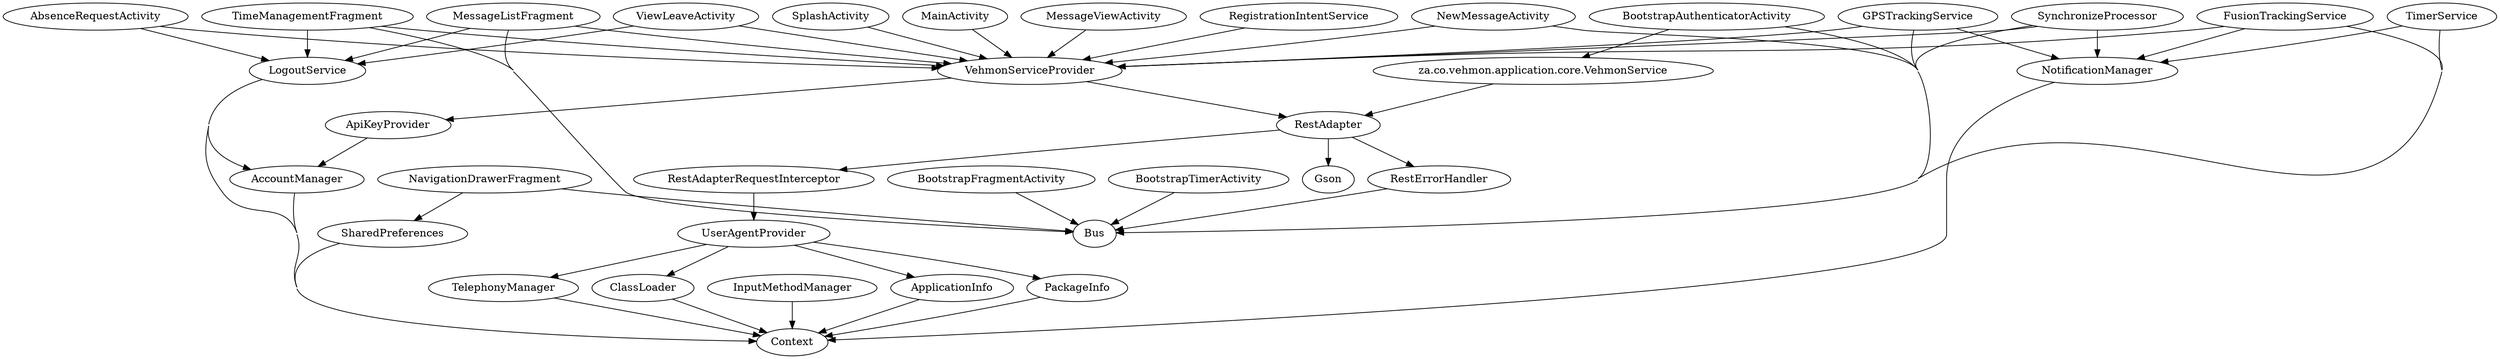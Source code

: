 digraph G1 {
  concentrate = true;
  AbsenceRequestActivity -> VehmonServiceProvider;
  AbsenceRequestActivity -> LogoutService;
  AccountManager -> Context;
  ApiKeyProvider -> AccountManager;
  ApplicationInfo -> Context;
  BootstrapAuthenticatorActivity -> Bus;
  n2 [label="za.co.vehmon.application.core.VehmonService"];
  BootstrapAuthenticatorActivity -> n2;
  BootstrapFragmentActivity -> Bus;
  BootstrapTimerActivity -> Bus;
  ClassLoader -> Context;
  FusionTrackingService -> VehmonServiceProvider;
  FusionTrackingService -> Bus;
  FusionTrackingService -> NotificationManager;
  GPSTrackingService -> VehmonServiceProvider;
  GPSTrackingService -> Bus;
  GPSTrackingService -> NotificationManager;
  InputMethodManager -> Context;
  LogoutService -> AccountManager;
  LogoutService -> Context;
  MainActivity -> VehmonServiceProvider;
  MessageListFragment -> VehmonServiceProvider;
  MessageListFragment -> Bus;
  MessageListFragment -> LogoutService;
  MessageViewActivity -> VehmonServiceProvider;
  NavigationDrawerFragment -> Bus;
  NavigationDrawerFragment -> SharedPreferences;
  NewMessageActivity -> VehmonServiceProvider;
  NewMessageActivity -> Bus;
  NotificationManager -> Context;
  PackageInfo -> Context;
  RegistrationIntentService -> VehmonServiceProvider;
  RestAdapter -> Gson;
  RestAdapter -> RestAdapterRequestInterceptor;
  RestAdapter -> RestErrorHandler;
  RestAdapterRequestInterceptor -> UserAgentProvider;
  RestErrorHandler -> Bus;
  SharedPreferences -> Context;
  SplashActivity -> VehmonServiceProvider;
  SynchronizeProcessor -> VehmonServiceProvider;
  SynchronizeProcessor -> Bus;
  SynchronizeProcessor -> NotificationManager;
  TelephonyManager -> Context;
  TimeManagementFragment -> VehmonServiceProvider;
  TimeManagementFragment -> Bus;
  TimeManagementFragment -> LogoutService;
  TimerService -> Bus;
  TimerService -> NotificationManager;
  UserAgentProvider -> PackageInfo;
  UserAgentProvider -> TelephonyManager;
  UserAgentProvider -> ClassLoader;
  UserAgentProvider -> ApplicationInfo;
  VehmonServiceProvider -> RestAdapter;
  VehmonServiceProvider -> ApiKeyProvider;
  ViewLeaveActivity -> VehmonServiceProvider;
  ViewLeaveActivity -> LogoutService;
  n2 -> RestAdapter;
}
